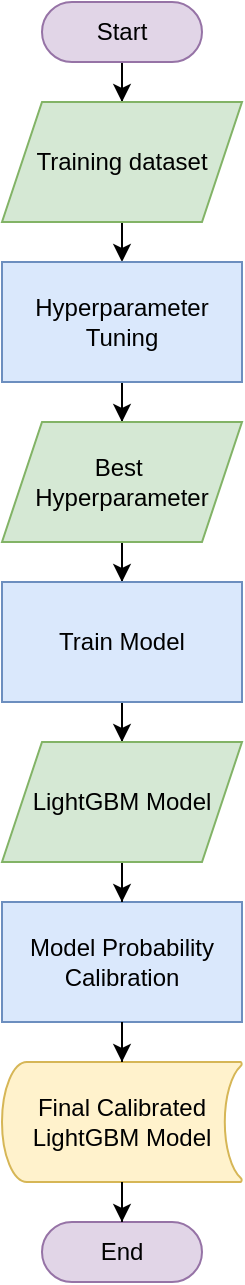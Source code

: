 <mxfile version="28.0.6">
  <diagram name="Page-1" id="fJQKvYSDg5BPfoZSww_d">
    <mxGraphModel dx="872" dy="529" grid="1" gridSize="10" guides="1" tooltips="1" connect="1" arrows="1" fold="1" page="1" pageScale="1" pageWidth="827" pageHeight="1169" math="0" shadow="0">
      <root>
        <mxCell id="0" />
        <mxCell id="1" parent="0" />
        <mxCell id="T-YeJm0OnnebPTPB74lk-3" value="" style="edgeStyle=orthogonalEdgeStyle;rounded=0;orthogonalLoop=1;jettySize=auto;html=1;" parent="1" source="T-YeJm0OnnebPTPB74lk-1" target="T-YeJm0OnnebPTPB74lk-2" edge="1">
          <mxGeometry relative="1" as="geometry" />
        </mxCell>
        <mxCell id="T-YeJm0OnnebPTPB74lk-1" value="Start" style="html=1;dashed=0;whiteSpace=wrap;shape=mxgraph.dfd.start;fillColor=#e1d5e7;strokeColor=#9673a6;" parent="1" vertex="1">
          <mxGeometry x="360" y="370" width="80" height="30" as="geometry" />
        </mxCell>
        <mxCell id="T-YeJm0OnnebPTPB74lk-5" value="" style="edgeStyle=orthogonalEdgeStyle;rounded=0;orthogonalLoop=1;jettySize=auto;html=1;" parent="1" source="T-YeJm0OnnebPTPB74lk-2" edge="1">
          <mxGeometry relative="1" as="geometry">
            <mxPoint x="400" y="500" as="targetPoint" />
          </mxGeometry>
        </mxCell>
        <mxCell id="T-YeJm0OnnebPTPB74lk-2" value="Training dataset" style="shape=parallelogram;perimeter=parallelogramPerimeter;whiteSpace=wrap;html=1;fixedSize=1;fillColor=#d5e8d4;strokeColor=#82b366;" parent="1" vertex="1">
          <mxGeometry x="340" y="420" width="120" height="60" as="geometry" />
        </mxCell>
        <mxCell id="T-YeJm0OnnebPTPB74lk-10" value="" style="edgeStyle=orthogonalEdgeStyle;rounded=0;orthogonalLoop=1;jettySize=auto;html=1;" parent="1" source="T-YeJm0OnnebPTPB74lk-6" target="T-YeJm0OnnebPTPB74lk-9" edge="1">
          <mxGeometry relative="1" as="geometry" />
        </mxCell>
        <mxCell id="T-YeJm0OnnebPTPB74lk-6" value="&lt;p&gt;Hyperparameter Tuning&lt;/p&gt;" style="rounded=0;whiteSpace=wrap;html=1;fillColor=#dae8fc;strokeColor=#6c8ebf;" parent="1" vertex="1">
          <mxGeometry x="340" y="500" width="120" height="60" as="geometry" />
        </mxCell>
        <mxCell id="u41nIKufW4Fn8OoKBBvk-5" style="edgeStyle=orthogonalEdgeStyle;rounded=0;orthogonalLoop=1;jettySize=auto;html=1;" edge="1" parent="1" source="T-YeJm0OnnebPTPB74lk-9" target="u41nIKufW4Fn8OoKBBvk-3">
          <mxGeometry relative="1" as="geometry" />
        </mxCell>
        <mxCell id="T-YeJm0OnnebPTPB74lk-9" value="Best&amp;nbsp;&lt;div&gt;Hyperparameter&lt;/div&gt;" style="shape=parallelogram;perimeter=parallelogramPerimeter;whiteSpace=wrap;html=1;fixedSize=1;fillColor=#d5e8d4;strokeColor=#82b366;" parent="1" vertex="1">
          <mxGeometry x="340" y="580" width="120" height="60" as="geometry" />
        </mxCell>
        <mxCell id="T-YeJm0OnnebPTPB74lk-11" value="&lt;p&gt;Model Probability Calibration&lt;/p&gt;" style="rounded=0;whiteSpace=wrap;html=1;fillColor=#dae8fc;strokeColor=#6c8ebf;" parent="1" vertex="1">
          <mxGeometry x="340" y="820" width="120" height="60" as="geometry" />
        </mxCell>
        <mxCell id="T-YeJm0OnnebPTPB74lk-16" value="End" style="html=1;dashed=0;whiteSpace=wrap;shape=mxgraph.dfd.start;fillColor=#e1d5e7;strokeColor=#9673a6;" parent="1" vertex="1">
          <mxGeometry x="360" y="980" width="80" height="30" as="geometry" />
        </mxCell>
        <mxCell id="g3tTApdCK9tCQEGxP9VX-1" value="Final Calibrated LightGBM Model" style="strokeWidth=1;html=1;shape=mxgraph.flowchart.stored_data;whiteSpace=wrap;fillColor=#fff2cc;strokeColor=#d6b656;" parent="1" vertex="1">
          <mxGeometry x="340" y="900" width="120" height="60" as="geometry" />
        </mxCell>
        <mxCell id="u41nIKufW4Fn8OoKBBvk-1" style="edgeStyle=orthogonalEdgeStyle;rounded=0;orthogonalLoop=1;jettySize=auto;html=1;entryX=0.5;entryY=0;entryDx=0;entryDy=0;entryPerimeter=0;" edge="1" parent="1" source="T-YeJm0OnnebPTPB74lk-11" target="g3tTApdCK9tCQEGxP9VX-1">
          <mxGeometry relative="1" as="geometry" />
        </mxCell>
        <mxCell id="u41nIKufW4Fn8OoKBBvk-2" style="edgeStyle=orthogonalEdgeStyle;rounded=0;orthogonalLoop=1;jettySize=auto;html=1;entryX=0.5;entryY=0.5;entryDx=0;entryDy=-15;entryPerimeter=0;" edge="1" parent="1" source="g3tTApdCK9tCQEGxP9VX-1" target="T-YeJm0OnnebPTPB74lk-16">
          <mxGeometry relative="1" as="geometry" />
        </mxCell>
        <mxCell id="u41nIKufW4Fn8OoKBBvk-6" style="edgeStyle=orthogonalEdgeStyle;rounded=0;orthogonalLoop=1;jettySize=auto;html=1;" edge="1" parent="1" source="u41nIKufW4Fn8OoKBBvk-3" target="u41nIKufW4Fn8OoKBBvk-4">
          <mxGeometry relative="1" as="geometry" />
        </mxCell>
        <mxCell id="u41nIKufW4Fn8OoKBBvk-3" value="&lt;p&gt;Train Model&lt;/p&gt;" style="rounded=0;whiteSpace=wrap;html=1;fillColor=#dae8fc;strokeColor=#6c8ebf;" vertex="1" parent="1">
          <mxGeometry x="340" y="660" width="120" height="60" as="geometry" />
        </mxCell>
        <mxCell id="u41nIKufW4Fn8OoKBBvk-7" style="edgeStyle=orthogonalEdgeStyle;rounded=0;orthogonalLoop=1;jettySize=auto;html=1;entryX=0.5;entryY=0;entryDx=0;entryDy=0;" edge="1" parent="1" source="u41nIKufW4Fn8OoKBBvk-4" target="T-YeJm0OnnebPTPB74lk-11">
          <mxGeometry relative="1" as="geometry" />
        </mxCell>
        <mxCell id="u41nIKufW4Fn8OoKBBvk-4" value="LightGBM Model" style="shape=parallelogram;perimeter=parallelogramPerimeter;whiteSpace=wrap;html=1;fixedSize=1;fillColor=#d5e8d4;strokeColor=#82b366;" vertex="1" parent="1">
          <mxGeometry x="340" y="740" width="120" height="60" as="geometry" />
        </mxCell>
      </root>
    </mxGraphModel>
  </diagram>
</mxfile>
